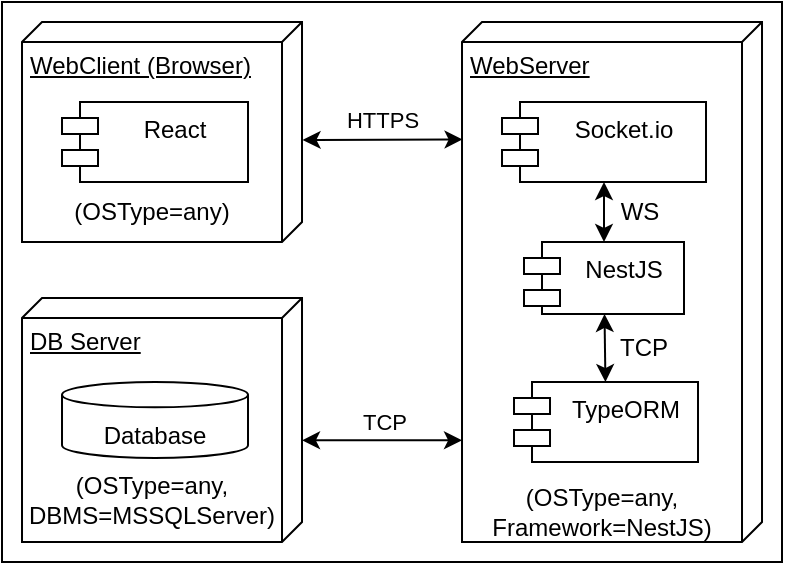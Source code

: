 <mxfile version="21.1.1" type="device">
  <diagram name="Страница 1" id="95xa_uUI_tan_qkih2UI">
    <mxGraphModel dx="1003" dy="532" grid="1" gridSize="10" guides="0" tooltips="1" connect="1" arrows="1" fold="1" page="1" pageScale="1" pageWidth="827" pageHeight="1169" math="0" shadow="0">
      <root>
        <mxCell id="0" />
        <mxCell id="1" parent="0" />
        <mxCell id="r7BawbDD6Dx0yJaRMOYv-1" style="rounded=0;orthogonalLoop=1;jettySize=auto;html=1;startArrow=classic;startFill=1;entryX=0.222;entryY=0.998;entryDx=0;entryDy=0;entryPerimeter=0;exitX=0.527;exitY=-0.002;exitDx=0;exitDy=0;exitPerimeter=0;" edge="1" parent="1">
          <mxGeometry relative="1" as="geometry">
            <mxPoint x="160.283" y="78.97" as="sourcePoint" />
            <mxPoint x="240.303" y="78.72" as="targetPoint" />
          </mxGeometry>
        </mxCell>
        <mxCell id="r7BawbDD6Dx0yJaRMOYv-2" value="HTTPS" style="edgeLabel;html=1;align=center;verticalAlign=middle;resizable=0;points=[];" vertex="1" connectable="0" parent="r7BawbDD6Dx0yJaRMOYv-1">
          <mxGeometry x="-0.059" relative="1" as="geometry">
            <mxPoint x="2" y="-10" as="offset" />
          </mxGeometry>
        </mxCell>
        <mxCell id="r7BawbDD6Dx0yJaRMOYv-3" value="WebClient (Browser)" style="verticalAlign=top;align=left;spacingTop=8;spacingLeft=2;spacingRight=12;shape=cube;size=10;direction=south;fontStyle=4;html=1;whiteSpace=wrap;fontFamily=Helvetica;fontSize=12;" vertex="1" parent="1">
          <mxGeometry x="20.003" y="20" width="140" height="110" as="geometry" />
        </mxCell>
        <mxCell id="r7BawbDD6Dx0yJaRMOYv-4" value="React" style="shape=module;align=left;spacingLeft=20;align=center;verticalAlign=top;whiteSpace=wrap;html=1;jettyWidth=18;jettyHeight=8;fontFamily=Helvetica;fontSize=12;" vertex="1" parent="1">
          <mxGeometry x="40.003" y="60" width="93" height="40" as="geometry" />
        </mxCell>
        <mxCell id="r7BawbDD6Dx0yJaRMOYv-5" value="(OSType=any)" style="text;html=1;strokeColor=none;fillColor=none;align=center;verticalAlign=middle;whiteSpace=wrap;rounded=0;fontFamily=Helvetica;fontSize=12;" vertex="1" parent="1">
          <mxGeometry x="20.003" y="100" width="130" height="30" as="geometry" />
        </mxCell>
        <mxCell id="r7BawbDD6Dx0yJaRMOYv-6" value="WebServer" style="verticalAlign=top;align=left;spacingTop=8;spacingLeft=2;spacingRight=12;shape=cube;size=10;direction=south;fontStyle=4;html=1;whiteSpace=wrap;fontFamily=Helvetica;fontSize=12;" vertex="1" parent="1">
          <mxGeometry x="240.003" y="20" width="150" height="260" as="geometry" />
        </mxCell>
        <mxCell id="r7BawbDD6Dx0yJaRMOYv-7" value="NestJS" style="shape=module;align=left;spacingLeft=20;align=center;verticalAlign=top;whiteSpace=wrap;html=1;jettyWidth=18;jettyHeight=8;fontFamily=Helvetica;fontSize=12;" vertex="1" parent="1">
          <mxGeometry x="271" y="130" width="80" height="36" as="geometry" />
        </mxCell>
        <mxCell id="r7BawbDD6Dx0yJaRMOYv-8" value="Socket.io" style="shape=module;align=left;spacingLeft=20;align=center;verticalAlign=top;whiteSpace=wrap;html=1;jettyWidth=18;jettyHeight=8;fontFamily=Helvetica;fontSize=12;" vertex="1" parent="1">
          <mxGeometry x="260.003" y="60" width="102" height="40" as="geometry" />
        </mxCell>
        <mxCell id="r7BawbDD6Dx0yJaRMOYv-9" style="rounded=0;orthogonalLoop=1;jettySize=auto;html=1;startArrow=classic;startFill=1;" edge="1" parent="1" source="r7BawbDD6Dx0yJaRMOYv-10" target="r7BawbDD6Dx0yJaRMOYv-7">
          <mxGeometry relative="1" as="geometry" />
        </mxCell>
        <mxCell id="r7BawbDD6Dx0yJaRMOYv-10" value="TypeORM" style="shape=module;align=left;spacingLeft=20;align=center;verticalAlign=top;whiteSpace=wrap;html=1;jettyWidth=18;jettyHeight=8;fontFamily=Helvetica;fontSize=12;" vertex="1" parent="1">
          <mxGeometry x="266.003" y="200" width="92" height="40" as="geometry" />
        </mxCell>
        <mxCell id="r7BawbDD6Dx0yJaRMOYv-11" value="TCP" style="text;html=1;strokeColor=none;fillColor=none;align=center;verticalAlign=middle;whiteSpace=wrap;rounded=0;fontFamily=Helvetica;fontSize=12;" vertex="1" parent="1">
          <mxGeometry x="318.003" y="176" width="26" height="13" as="geometry" />
        </mxCell>
        <mxCell id="r7BawbDD6Dx0yJaRMOYv-12" value="DB Server" style="verticalAlign=top;align=left;spacingTop=8;spacingLeft=2;spacingRight=12;shape=cube;size=10;direction=south;fontStyle=4;html=1;whiteSpace=wrap;fontFamily=Helvetica;fontSize=12;" vertex="1" parent="1">
          <mxGeometry x="20.003" y="158" width="140" height="122" as="geometry" />
        </mxCell>
        <mxCell id="r7BawbDD6Dx0yJaRMOYv-13" value="&lt;br style=&quot;font-size: 12px;&quot;&gt;Database" style="strokeWidth=1;html=1;shape=mxgraph.flowchart.database;whiteSpace=wrap;fontFamily=Helvetica;fontSize=12;" vertex="1" parent="1">
          <mxGeometry x="40.003" y="200" width="93" height="38" as="geometry" />
        </mxCell>
        <mxCell id="r7BawbDD6Dx0yJaRMOYv-14" value="" style="endArrow=classic;startArrow=classic;endFill=1;startFill=1;html=1;rounded=0;exitX=0;exitY=0;exitDx=50;exitDy=0;fontFamily=Helvetica;fontSize=12;exitPerimeter=0;entryX=0.139;entryY=1;entryDx=0;entryDy=0;entryPerimeter=0;" edge="1" parent="1">
          <mxGeometry width="160" relative="1" as="geometry">
            <mxPoint x="160.004" y="229.174" as="sourcePoint" />
            <mxPoint x="240.004" y="229.174" as="targetPoint" />
          </mxGeometry>
        </mxCell>
        <mxCell id="r7BawbDD6Dx0yJaRMOYv-15" value="TCP" style="edgeLabel;html=1;align=center;verticalAlign=middle;resizable=0;points=[];" vertex="1" connectable="0" parent="r7BawbDD6Dx0yJaRMOYv-14">
          <mxGeometry x="0.133" y="-1" relative="1" as="geometry">
            <mxPoint x="-5" y="-10" as="offset" />
          </mxGeometry>
        </mxCell>
        <mxCell id="r7BawbDD6Dx0yJaRMOYv-16" value="(OSType=any,&lt;br&gt;Framework=NestJS)" style="text;html=1;strokeColor=none;fillColor=none;align=center;verticalAlign=middle;whiteSpace=wrap;rounded=0;fontFamily=Helvetica;fontSize=12;" vertex="1" parent="1">
          <mxGeometry x="240.003" y="250" width="140" height="30" as="geometry" />
        </mxCell>
        <mxCell id="r7BawbDD6Dx0yJaRMOYv-17" value="(OSType=any, DBMS=MSSQLServer)" style="text;html=1;strokeColor=none;fillColor=none;align=center;verticalAlign=middle;whiteSpace=wrap;rounded=0;fontFamily=Helvetica;fontSize=12;" vertex="1" parent="1">
          <mxGeometry x="20.003" y="244" width="130" height="30" as="geometry" />
        </mxCell>
        <mxCell id="r7BawbDD6Dx0yJaRMOYv-18" value="" style="endArrow=classic;html=1;rounded=0;fontSize=12;startSize=6;endSize=6;startArrow=classic;startFill=1;" edge="1" parent="1" source="r7BawbDD6Dx0yJaRMOYv-7" target="r7BawbDD6Dx0yJaRMOYv-8">
          <mxGeometry width="50" height="50" relative="1" as="geometry">
            <mxPoint x="270.003" y="120" as="sourcePoint" />
            <mxPoint x="320.003" y="70" as="targetPoint" />
          </mxGeometry>
        </mxCell>
        <mxCell id="r7BawbDD6Dx0yJaRMOYv-19" value="WS" style="text;html=1;strokeColor=none;fillColor=none;align=center;verticalAlign=middle;whiteSpace=wrap;rounded=0;fontSize=12;" vertex="1" parent="1">
          <mxGeometry x="319.003" y="110" width="20" height="10" as="geometry" />
        </mxCell>
        <mxCell id="r7BawbDD6Dx0yJaRMOYv-67" value="" style="rounded=0;whiteSpace=wrap;html=1;fillColor=none;" vertex="1" parent="1">
          <mxGeometry x="10" y="10" width="390" height="280" as="geometry" />
        </mxCell>
      </root>
    </mxGraphModel>
  </diagram>
</mxfile>
